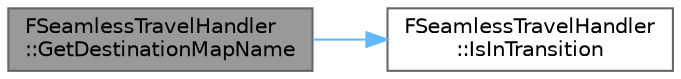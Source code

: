 digraph "FSeamlessTravelHandler::GetDestinationMapName"
{
 // INTERACTIVE_SVG=YES
 // LATEX_PDF_SIZE
  bgcolor="transparent";
  edge [fontname=Helvetica,fontsize=10,labelfontname=Helvetica,labelfontsize=10];
  node [fontname=Helvetica,fontsize=10,shape=box,height=0.2,width=0.4];
  rankdir="LR";
  Node1 [id="Node000001",label="FSeamlessTravelHandler\l::GetDestinationMapName",height=0.2,width=0.4,color="gray40", fillcolor="grey60", style="filled", fontcolor="black",tooltip=" "];
  Node1 -> Node2 [id="edge1_Node000001_Node000002",color="steelblue1",style="solid",tooltip=" "];
  Node2 [id="Node000002",label="FSeamlessTravelHandler\l::IsInTransition",height=0.2,width=0.4,color="grey40", fillcolor="white", style="filled",URL="$d0/deb/classFSeamlessTravelHandler.html#a1ecfc890b019a0db1593bf84fac0fc4c",tooltip=" "];
}
